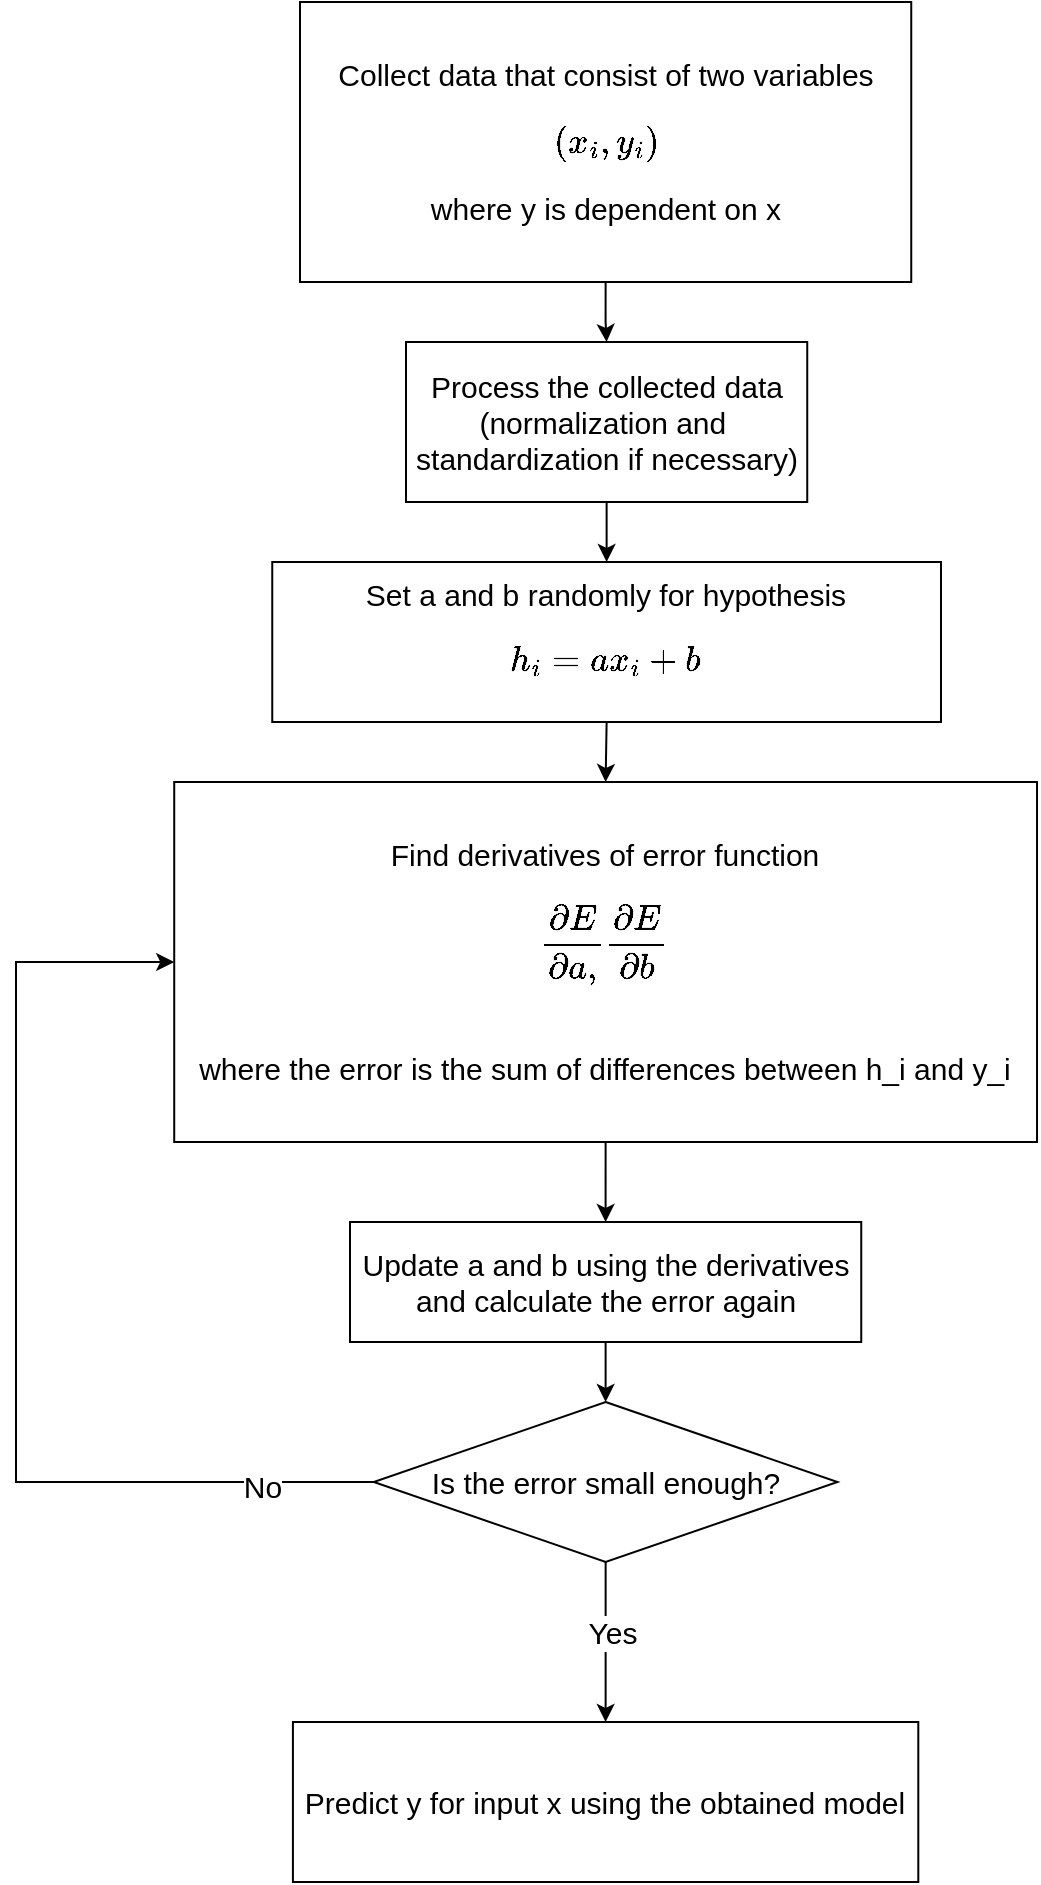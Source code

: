 <mxfile version="21.1.4" type="device">
  <diagram name="Page-1" id="7irELGTxX8Byw6-8dA4Q">
    <mxGraphModel dx="1194" dy="766" grid="1" gridSize="10" guides="1" tooltips="1" connect="1" arrows="1" fold="1" page="1" pageScale="1" pageWidth="850" pageHeight="1100" math="1" shadow="0">
      <root>
        <mxCell id="0" />
        <mxCell id="1" parent="0" />
        <mxCell id="ch1kh3pWWLGE4-PKG6ll-17" style="edgeStyle=orthogonalEdgeStyle;rounded=0;orthogonalLoop=1;jettySize=auto;html=1;exitX=0.5;exitY=1;exitDx=0;exitDy=0;" edge="1" parent="1" source="ch1kh3pWWLGE4-PKG6ll-1" target="ch1kh3pWWLGE4-PKG6ll-2">
          <mxGeometry relative="1" as="geometry" />
        </mxCell>
        <mxCell id="ch1kh3pWWLGE4-PKG6ll-1" value="&lt;font style=&quot;font-size: 15px;&quot;&gt;Collect data that consist of two variables $$(x_i, y_i)$$ where y is dependent on x&lt;/font&gt;" style="rounded=0;whiteSpace=wrap;html=1;fontSize=15;" vertex="1" parent="1">
          <mxGeometry x="272" y="50" width="305.62" height="140" as="geometry" />
        </mxCell>
        <mxCell id="ch1kh3pWWLGE4-PKG6ll-16" style="edgeStyle=orthogonalEdgeStyle;rounded=0;orthogonalLoop=1;jettySize=auto;html=1;exitX=0.5;exitY=1;exitDx=0;exitDy=0;entryX=0.5;entryY=0;entryDx=0;entryDy=0;" edge="1" parent="1" source="ch1kh3pWWLGE4-PKG6ll-2" target="ch1kh3pWWLGE4-PKG6ll-4">
          <mxGeometry relative="1" as="geometry" />
        </mxCell>
        <mxCell id="ch1kh3pWWLGE4-PKG6ll-2" value="Process the collected data &lt;br style=&quot;font-size: 15px;&quot;&gt;(normalization and&amp;nbsp;&lt;br style=&quot;font-size: 15px;&quot;&gt;&lt;div style=&quot;font-size: 15px;&quot;&gt;standardization if necessary)&lt;/div&gt;" style="rounded=0;whiteSpace=wrap;html=1;fontSize=15;" vertex="1" parent="1">
          <mxGeometry x="325" y="220" width="200.62" height="80" as="geometry" />
        </mxCell>
        <mxCell id="ch1kh3pWWLGE4-PKG6ll-15" style="edgeStyle=orthogonalEdgeStyle;rounded=0;orthogonalLoop=1;jettySize=auto;html=1;exitX=0.5;exitY=1;exitDx=0;exitDy=0;entryX=0.5;entryY=0;entryDx=0;entryDy=0;" edge="1" parent="1" source="ch1kh3pWWLGE4-PKG6ll-4" target="ch1kh3pWWLGE4-PKG6ll-5">
          <mxGeometry relative="1" as="geometry" />
        </mxCell>
        <mxCell id="ch1kh3pWWLGE4-PKG6ll-4" value="Set a and b randomly for hypothesis $$h_i = ax_i + b$$" style="rounded=0;whiteSpace=wrap;html=1;fontSize=15;" vertex="1" parent="1">
          <mxGeometry x="258.13" y="330" width="334.37" height="80" as="geometry" />
        </mxCell>
        <mxCell id="ch1kh3pWWLGE4-PKG6ll-14" style="edgeStyle=orthogonalEdgeStyle;rounded=0;orthogonalLoop=1;jettySize=auto;html=1;exitX=0.5;exitY=1;exitDx=0;exitDy=0;entryX=0.5;entryY=0;entryDx=0;entryDy=0;" edge="1" parent="1" source="ch1kh3pWWLGE4-PKG6ll-5" target="ch1kh3pWWLGE4-PKG6ll-6">
          <mxGeometry relative="1" as="geometry" />
        </mxCell>
        <mxCell id="ch1kh3pWWLGE4-PKG6ll-5" value="Find&amp;nbsp;derivatives of error function $$\dfrac{\partial E}{\partial a,}\dfrac{\partial E}{\partial b}&lt;br style=&quot;font-size: 15px;&quot;&gt;$$&amp;nbsp;&lt;br style=&quot;font-size: 15px;&quot;&gt;where the error is the sum of differences between h_i and y_i" style="rounded=0;whiteSpace=wrap;html=1;fontSize=15;" vertex="1" parent="1">
          <mxGeometry x="209.11" y="440" width="431.4" height="180" as="geometry" />
        </mxCell>
        <mxCell id="ch1kh3pWWLGE4-PKG6ll-13" style="edgeStyle=orthogonalEdgeStyle;rounded=0;orthogonalLoop=1;jettySize=auto;html=1;exitX=0.5;exitY=1;exitDx=0;exitDy=0;entryX=0.5;entryY=0;entryDx=0;entryDy=0;" edge="1" parent="1" source="ch1kh3pWWLGE4-PKG6ll-6" target="ch1kh3pWWLGE4-PKG6ll-7">
          <mxGeometry relative="1" as="geometry" />
        </mxCell>
        <mxCell id="ch1kh3pWWLGE4-PKG6ll-6" value="Update a and b using the derivatives and calculate the error again" style="rounded=0;whiteSpace=wrap;html=1;fontSize=15;" vertex="1" parent="1">
          <mxGeometry x="297" y="660" width="255.62" height="60" as="geometry" />
        </mxCell>
        <mxCell id="ch1kh3pWWLGE4-PKG6ll-7" value="Is the error small enough?" style="rhombus;whiteSpace=wrap;html=1;fontSize=15;" vertex="1" parent="1">
          <mxGeometry x="308.88" y="750" width="231.87" height="80" as="geometry" />
        </mxCell>
        <mxCell id="ch1kh3pWWLGE4-PKG6ll-8" value="" style="endArrow=classic;html=1;rounded=0;exitX=0;exitY=0.5;exitDx=0;exitDy=0;entryX=0;entryY=0.5;entryDx=0;entryDy=0;" edge="1" parent="1" source="ch1kh3pWWLGE4-PKG6ll-7" target="ch1kh3pWWLGE4-PKG6ll-5">
          <mxGeometry width="50" height="50" relative="1" as="geometry">
            <mxPoint x="400" y="670" as="sourcePoint" />
            <mxPoint x="130" y="490" as="targetPoint" />
            <Array as="points">
              <mxPoint x="130" y="790" />
              <mxPoint x="130" y="530" />
            </Array>
          </mxGeometry>
        </mxCell>
        <mxCell id="ch1kh3pWWLGE4-PKG6ll-10" value="No" style="edgeLabel;html=1;align=center;verticalAlign=middle;resizable=0;points=[];fontSize=15;" vertex="1" connectable="0" parent="ch1kh3pWWLGE4-PKG6ll-8">
          <mxGeometry x="-0.782" y="2" relative="1" as="geometry">
            <mxPoint as="offset" />
          </mxGeometry>
        </mxCell>
        <mxCell id="ch1kh3pWWLGE4-PKG6ll-11" value="" style="endArrow=classic;html=1;rounded=0;exitX=0.5;exitY=1;exitDx=0;exitDy=0;" edge="1" parent="1" source="ch1kh3pWWLGE4-PKG6ll-7" target="ch1kh3pWWLGE4-PKG6ll-12">
          <mxGeometry width="50" height="50" relative="1" as="geometry">
            <mxPoint x="400" y="670" as="sourcePoint" />
            <mxPoint x="425" y="940" as="targetPoint" />
          </mxGeometry>
        </mxCell>
        <mxCell id="ch1kh3pWWLGE4-PKG6ll-18" value="Yes" style="edgeLabel;html=1;align=center;verticalAlign=middle;resizable=0;points=[];fontSize=15;" vertex="1" connectable="0" parent="ch1kh3pWWLGE4-PKG6ll-11">
          <mxGeometry x="-0.113" y="3" relative="1" as="geometry">
            <mxPoint y="-1" as="offset" />
          </mxGeometry>
        </mxCell>
        <mxCell id="ch1kh3pWWLGE4-PKG6ll-12" value="Predict y for input x using the obtained model" style="rounded=0;whiteSpace=wrap;html=1;fontSize=15;" vertex="1" parent="1">
          <mxGeometry x="268.46" y="910" width="312.69" height="80" as="geometry" />
        </mxCell>
      </root>
    </mxGraphModel>
  </diagram>
</mxfile>
